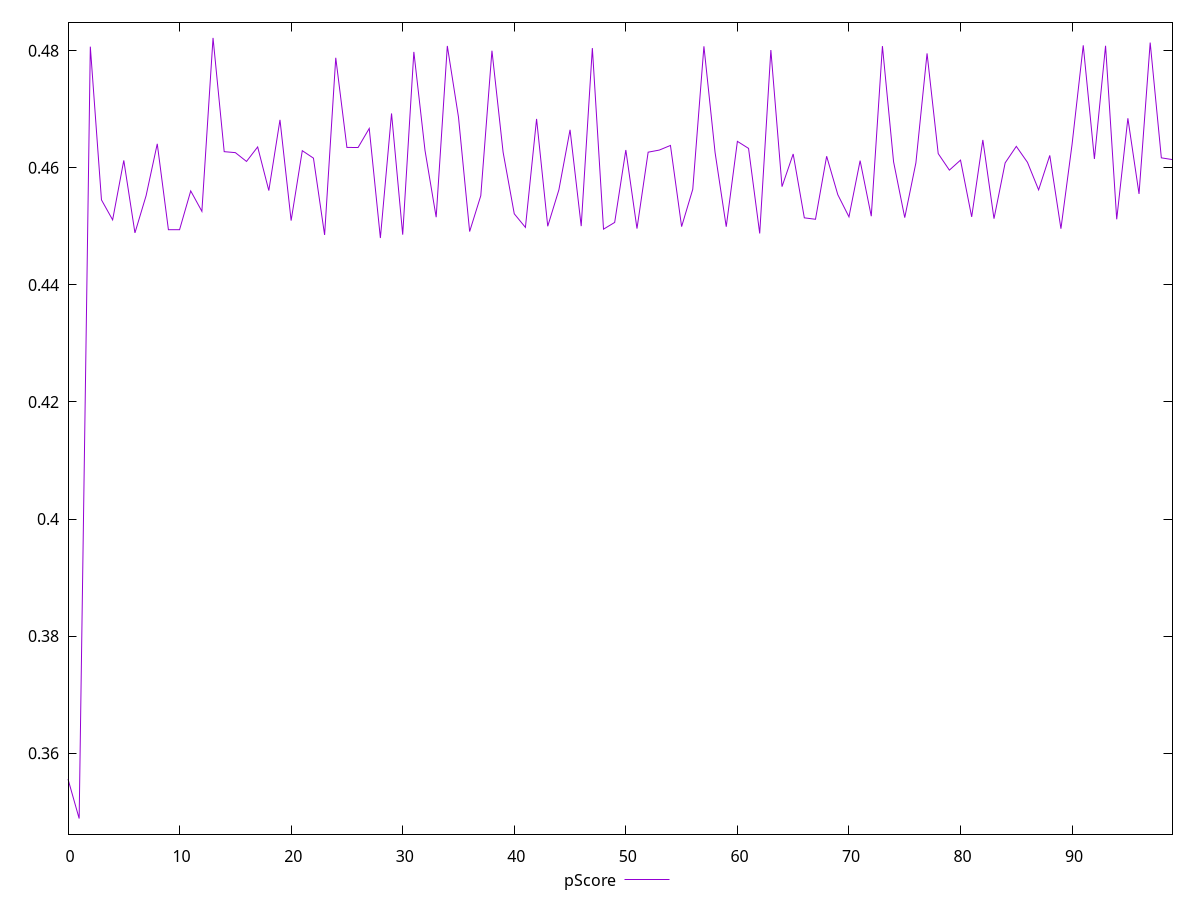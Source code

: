reset

$pScore <<EOF
0 0.3555747056511305
1 0.3488416259196829
2 0.48069280710839113
3 0.45451751206273333
4 0.4511053273813428
5 0.46126306082449353
6 0.4488810248246438
7 0.4552390744606977
8 0.464092464035538
9 0.44942707169340557
10 0.44942584356730053
11 0.45605217705726736
12 0.45255973187748233
13 0.4821873832586161
14 0.46275585965239635
15 0.4625898372864464
16 0.4610861459951148
17 0.46356072991300457
18 0.45611121410850164
19 0.4681834248455343
20 0.4509807400496872
21 0.46292417542824355
22 0.4616495295139547
23 0.44852918025027066
24 0.47879145055106154
25 0.4634784970937931
26 0.4634644582947321
27 0.466719026912849
28 0.44800789072655517
29 0.4692814332705034
30 0.44857725957750133
31 0.47979766083381215
32 0.46296074931975734
33 0.45156103130894226
34 0.48081355493840255
35 0.46866000176212635
36 0.44910734416658926
37 0.455233128485954
38 0.47999715893468237
39 0.4626611995971774
40 0.45213985078165175
41 0.4498211714363375
42 0.4683449413771964
43 0.4500099500535635
44 0.4562397240589279
45 0.4664916836448008
46 0.4500365013288063
47 0.4804476999656076
48 0.44951746799255105
49 0.4506666660621791
50 0.4630404167904877
51 0.44961672153443727
52 0.46266695897450605
53 0.4630263866496162
54 0.4638165146888882
55 0.4499489844544285
56 0.45633252417935777
57 0.48075341602999744
58 0.46260961769760855
59 0.4499347271740678
60 0.46451537544303173
61 0.46331556381735983
62 0.44878433485992897
63 0.4801172210559834
64 0.4567788343848274
65 0.4623600244342406
66 0.4514518805443837
67 0.4512062945586674
68 0.46197341649510565
69 0.4554070696018624
70 0.4516236223586571
71 0.4612180782585159
72 0.45173107569343246
73 0.48078752026024746
74 0.461017191256336
75 0.45149006897694727
76 0.4608463325896758
77 0.4795441399055129
78 0.46242485514104703
79 0.4596021943989082
80 0.4613107954706623
81 0.4516147508319695
82 0.46475869434663886
83 0.4513072769229196
84 0.4608385899797283
85 0.46366002367146797
86 0.4609325061081514
87 0.4562297996541067
88 0.4621180256334863
89 0.44959559206664484
90 0.4640302406695091
91 0.48091770241652176
92 0.46151551634724
93 0.48084456929938163
94 0.4512008764220765
95 0.4684585291640457
96 0.4555364390934623
97 0.48138897933548236
98 0.4616997910230637
99 0.4613967759865361
EOF

set key outside below
set xrange [0:99]
set yrange [0.3461747107729042:0.48485429840539473]
set trange [0.3461747107729042:0.48485429840539473]
set terminal svg size 640, 500 enhanced background rgb 'white'
set output "reports/report_00032_2021-02-25T10-28-15.087Z/first-cpu-idle/samples/astro/pScore/values.svg"

plot $pScore title "pScore" with line

reset
